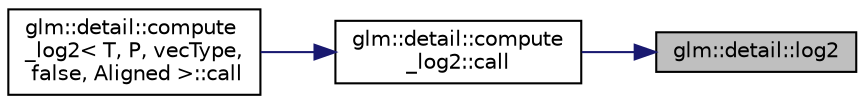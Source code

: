 digraph "glm::detail::log2"
{
 // LATEX_PDF_SIZE
  edge [fontname="Helvetica",fontsize="10",labelfontname="Helvetica",labelfontsize="10"];
  node [fontname="Helvetica",fontsize="10",shape=record];
  rankdir="RL";
  Node1 [label="glm::detail::log2",height=0.2,width=0.4,color="black", fillcolor="grey75", style="filled", fontcolor="black",tooltip=" "];
  Node1 -> Node2 [dir="back",color="midnightblue",fontsize="10",style="solid",fontname="Helvetica"];
  Node2 [label="glm::detail::compute\l_log2::call",height=0.2,width=0.4,color="black", fillcolor="white", style="filled",URL="$structglm_1_1detail_1_1compute__log2.html#a1ed6d8be264cc5602a6808d3574bdb06",tooltip=" "];
  Node2 -> Node3 [dir="back",color="midnightblue",fontsize="10",style="solid",fontname="Helvetica"];
  Node3 [label="glm::detail::compute\l_log2\< T, P, vecType,\l false, Aligned \>::call",height=0.2,width=0.4,color="black", fillcolor="white", style="filled",URL="$structglm_1_1detail_1_1compute__log2_3_01_t_00_01_p_00_01vec_type_00_01false_00_01_aligned_01_4.html#a207c0e9ebab0865aec294f9940bd9c64",tooltip=" "];
}
